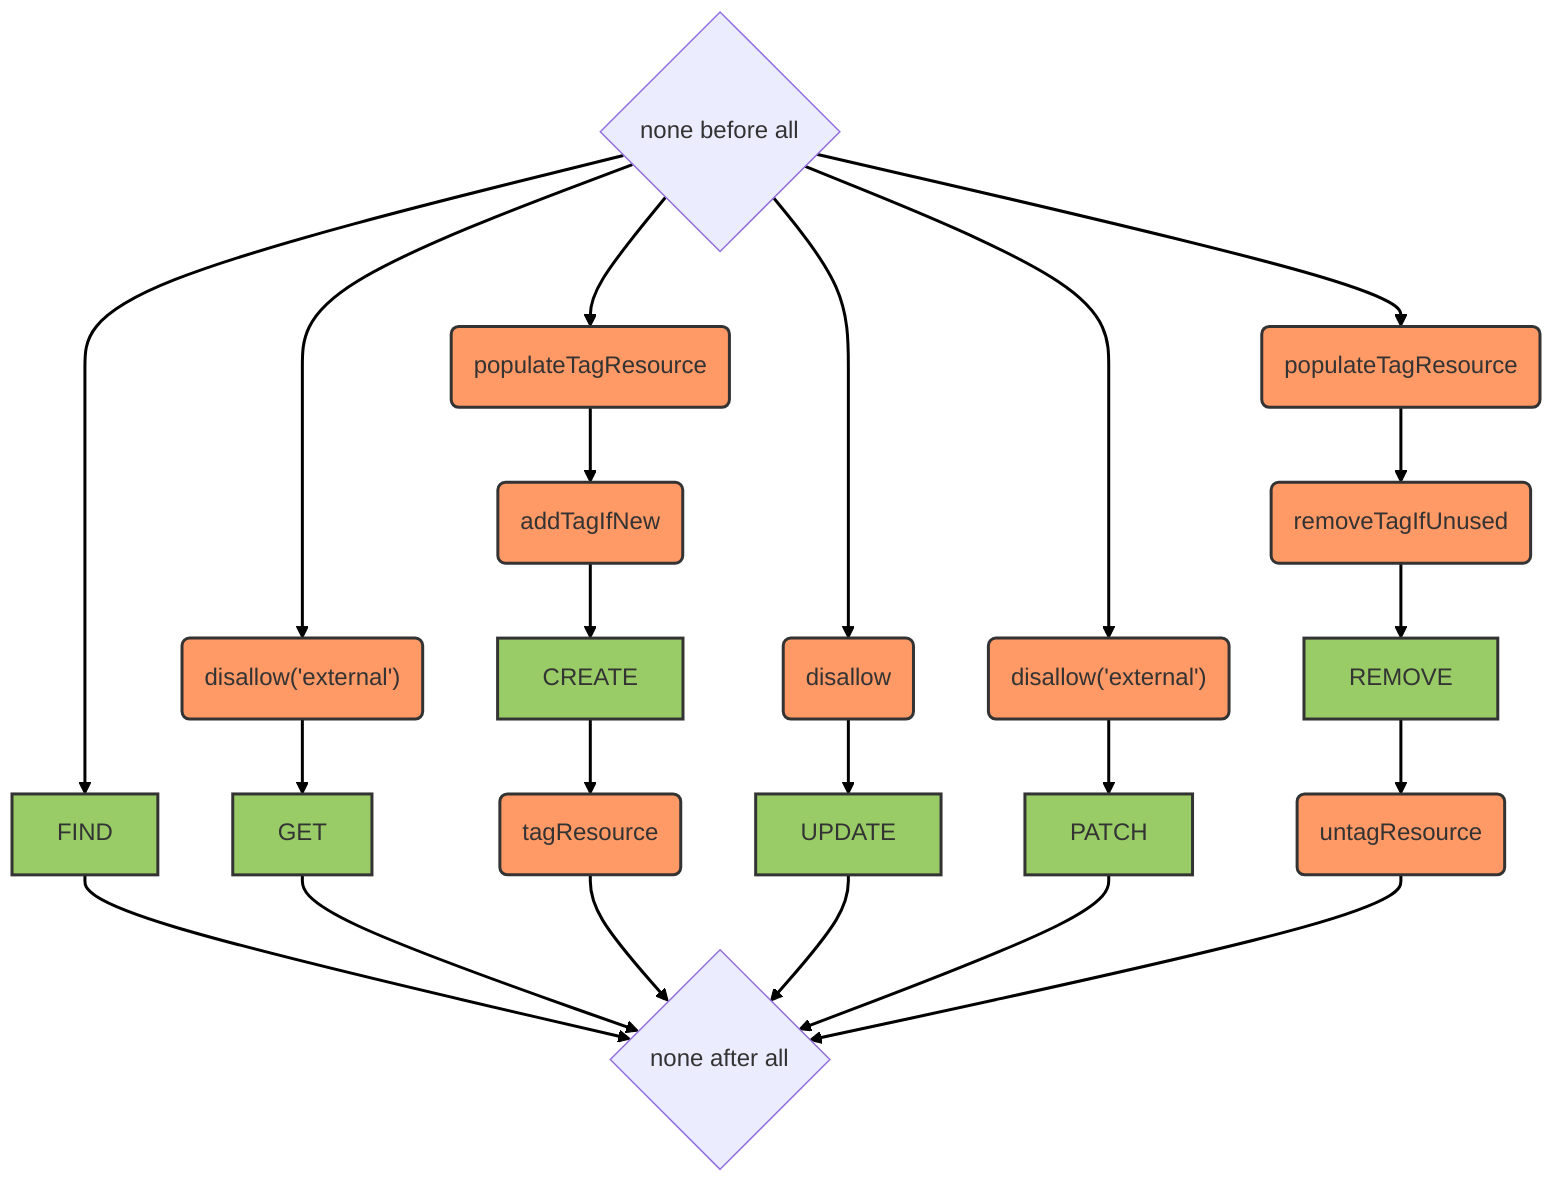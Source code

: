 graph TB
	before{none before all}

    after{none after all}

    before --> FIND[FIND]
    FIND --> after

    before --> hook1("disallow('external')")
    hook1 --> GET[GET]
    GET --> after

    before --> hook2(populateTagResource)
    hook2 --> hook3(addTagIfNew)
    hook3 --> CREATE[CREATE]
    CREATE --> hook4(tagResource)
    hook4 --> after
    
    before --> hook5(disallow)
    hook5 --> UPDATE[UPDATE]
    UPDATE --> after
    
    before --> hook6("disallow('external')")
    hook6 --> PATCH[PATCH]
    PATCH --> after

    before --> hook7(populateTagResource)
    hook7 --> hook8(removeTagIfUnused)
    hook8 --> REMOVE[REMOVE]
    REMOVE --> hook9(untagResource)
    hook9 --> after
    
    linkStyle default stroke-width:2px,fill:none,stroke:black
    classDef hookClass fill:#f96,stroke:#333,stroke-width:2px
    class hook1,hook2,hook3,hook4,hook5,hook6,hook7,hook8,hook9 hookClass
    classDef operationClass fill:#9c6,stroke:#333,stroke-width:2px
    class FIND,GET,CREATE,UPDATE,PATCH,REMOVE operationClass